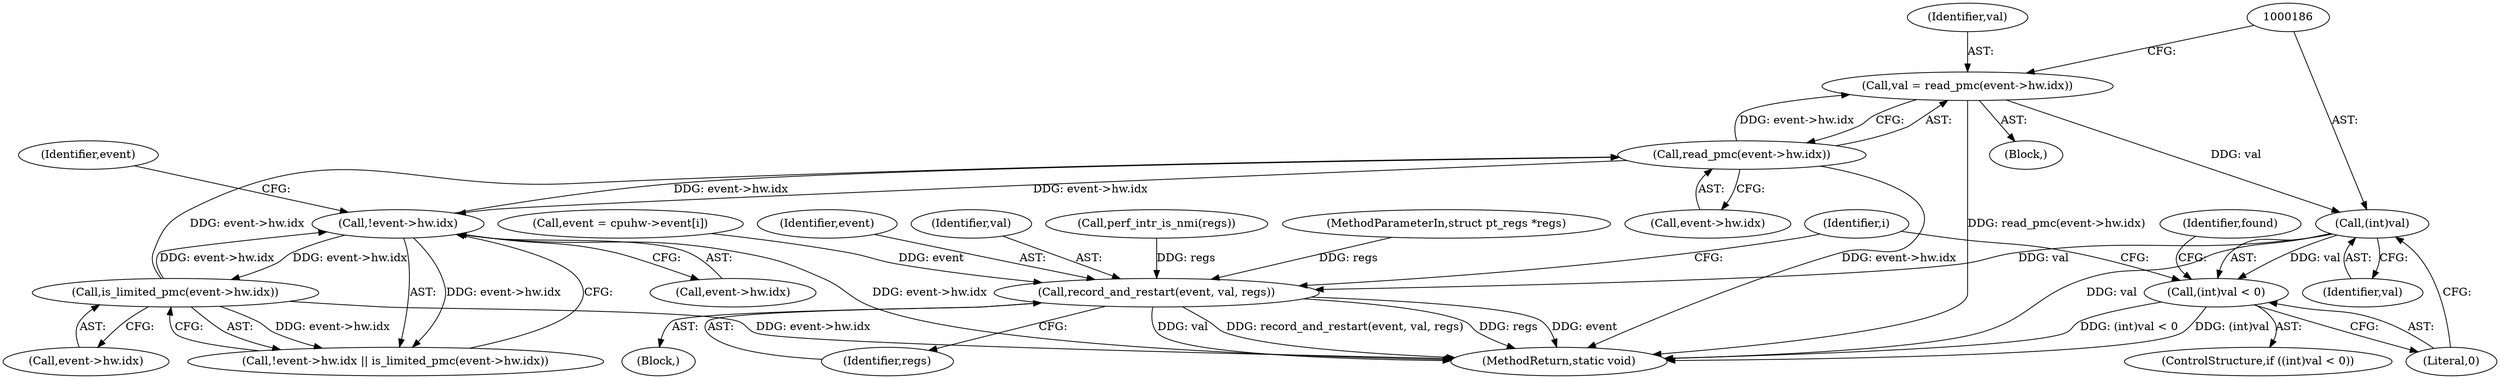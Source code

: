 digraph "0_linux_a8b0ca17b80e92faab46ee7179ba9e99ccb61233_15@API" {
"1000175" [label="(Call,val = read_pmc(event->hw.idx))"];
"1000177" [label="(Call,read_pmc(event->hw.idx))"];
"1000168" [label="(Call,is_limited_pmc(event->hw.idx))"];
"1000162" [label="(Call,!event->hw.idx)"];
"1000185" [label="(Call,(int)val)"];
"1000184" [label="(Call,(int)val < 0)"];
"1000193" [label="(Call,record_and_restart(event, val, regs))"];
"1000189" [label="(Block,)"];
"1000184" [label="(Call,(int)val < 0)"];
"1000163" [label="(Call,event->hw.idx)"];
"1000151" [label="(Identifier,i)"];
"1000194" [label="(Identifier,event)"];
"1000196" [label="(Identifier,regs)"];
"1000178" [label="(Call,event->hw.idx)"];
"1000193" [label="(Call,record_and_restart(event, val, regs))"];
"1000191" [label="(Identifier,found)"];
"1000176" [label="(Identifier,val)"];
"1000168" [label="(Call,is_limited_pmc(event->hw.idx))"];
"1000152" [label="(Block,)"];
"1000187" [label="(Identifier,val)"];
"1000175" [label="(Call,val = read_pmc(event->hw.idx))"];
"1000161" [label="(Call,!event->hw.idx || is_limited_pmc(event->hw.idx))"];
"1000183" [label="(ControlStructure,if ((int)val < 0))"];
"1000195" [label="(Identifier,val)"];
"1000185" [label="(Call,(int)val)"];
"1000134" [label="(Call,perf_intr_is_nmi(regs))"];
"1000177" [label="(Call,read_pmc(event->hw.idx))"];
"1000245" [label="(MethodReturn,static void)"];
"1000171" [label="(Identifier,event)"];
"1000169" [label="(Call,event->hw.idx)"];
"1000162" [label="(Call,!event->hw.idx)"];
"1000104" [label="(MethodParameterIn,struct pt_regs *regs)"];
"1000153" [label="(Call,event = cpuhw->event[i])"];
"1000188" [label="(Literal,0)"];
"1000175" -> "1000152"  [label="AST: "];
"1000175" -> "1000177"  [label="CFG: "];
"1000176" -> "1000175"  [label="AST: "];
"1000177" -> "1000175"  [label="AST: "];
"1000186" -> "1000175"  [label="CFG: "];
"1000175" -> "1000245"  [label="DDG: read_pmc(event->hw.idx)"];
"1000177" -> "1000175"  [label="DDG: event->hw.idx"];
"1000175" -> "1000185"  [label="DDG: val"];
"1000177" -> "1000178"  [label="CFG: "];
"1000178" -> "1000177"  [label="AST: "];
"1000177" -> "1000245"  [label="DDG: event->hw.idx"];
"1000177" -> "1000162"  [label="DDG: event->hw.idx"];
"1000168" -> "1000177"  [label="DDG: event->hw.idx"];
"1000162" -> "1000177"  [label="DDG: event->hw.idx"];
"1000168" -> "1000161"  [label="AST: "];
"1000168" -> "1000169"  [label="CFG: "];
"1000169" -> "1000168"  [label="AST: "];
"1000161" -> "1000168"  [label="CFG: "];
"1000168" -> "1000245"  [label="DDG: event->hw.idx"];
"1000168" -> "1000162"  [label="DDG: event->hw.idx"];
"1000168" -> "1000161"  [label="DDG: event->hw.idx"];
"1000162" -> "1000168"  [label="DDG: event->hw.idx"];
"1000162" -> "1000161"  [label="AST: "];
"1000162" -> "1000163"  [label="CFG: "];
"1000163" -> "1000162"  [label="AST: "];
"1000171" -> "1000162"  [label="CFG: "];
"1000161" -> "1000162"  [label="CFG: "];
"1000162" -> "1000245"  [label="DDG: event->hw.idx"];
"1000162" -> "1000161"  [label="DDG: event->hw.idx"];
"1000185" -> "1000184"  [label="AST: "];
"1000185" -> "1000187"  [label="CFG: "];
"1000186" -> "1000185"  [label="AST: "];
"1000187" -> "1000185"  [label="AST: "];
"1000188" -> "1000185"  [label="CFG: "];
"1000185" -> "1000245"  [label="DDG: val"];
"1000185" -> "1000184"  [label="DDG: val"];
"1000185" -> "1000193"  [label="DDG: val"];
"1000184" -> "1000183"  [label="AST: "];
"1000184" -> "1000188"  [label="CFG: "];
"1000188" -> "1000184"  [label="AST: "];
"1000191" -> "1000184"  [label="CFG: "];
"1000151" -> "1000184"  [label="CFG: "];
"1000184" -> "1000245"  [label="DDG: (int)val"];
"1000184" -> "1000245"  [label="DDG: (int)val < 0"];
"1000193" -> "1000189"  [label="AST: "];
"1000193" -> "1000196"  [label="CFG: "];
"1000194" -> "1000193"  [label="AST: "];
"1000195" -> "1000193"  [label="AST: "];
"1000196" -> "1000193"  [label="AST: "];
"1000151" -> "1000193"  [label="CFG: "];
"1000193" -> "1000245"  [label="DDG: event"];
"1000193" -> "1000245"  [label="DDG: val"];
"1000193" -> "1000245"  [label="DDG: record_and_restart(event, val, regs)"];
"1000193" -> "1000245"  [label="DDG: regs"];
"1000153" -> "1000193"  [label="DDG: event"];
"1000134" -> "1000193"  [label="DDG: regs"];
"1000104" -> "1000193"  [label="DDG: regs"];
}
